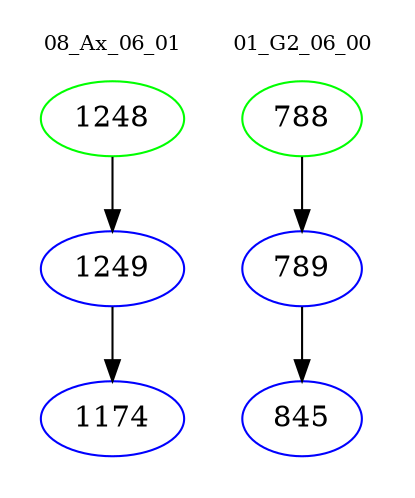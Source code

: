 digraph{
subgraph cluster_0 {
color = white
label = "08_Ax_06_01";
fontsize=10;
T0_1248 [label="1248", color="green"]
T0_1248 -> T0_1249 [color="black"]
T0_1249 [label="1249", color="blue"]
T0_1249 -> T0_1174 [color="black"]
T0_1174 [label="1174", color="blue"]
}
subgraph cluster_1 {
color = white
label = "01_G2_06_00";
fontsize=10;
T1_788 [label="788", color="green"]
T1_788 -> T1_789 [color="black"]
T1_789 [label="789", color="blue"]
T1_789 -> T1_845 [color="black"]
T1_845 [label="845", color="blue"]
}
}
